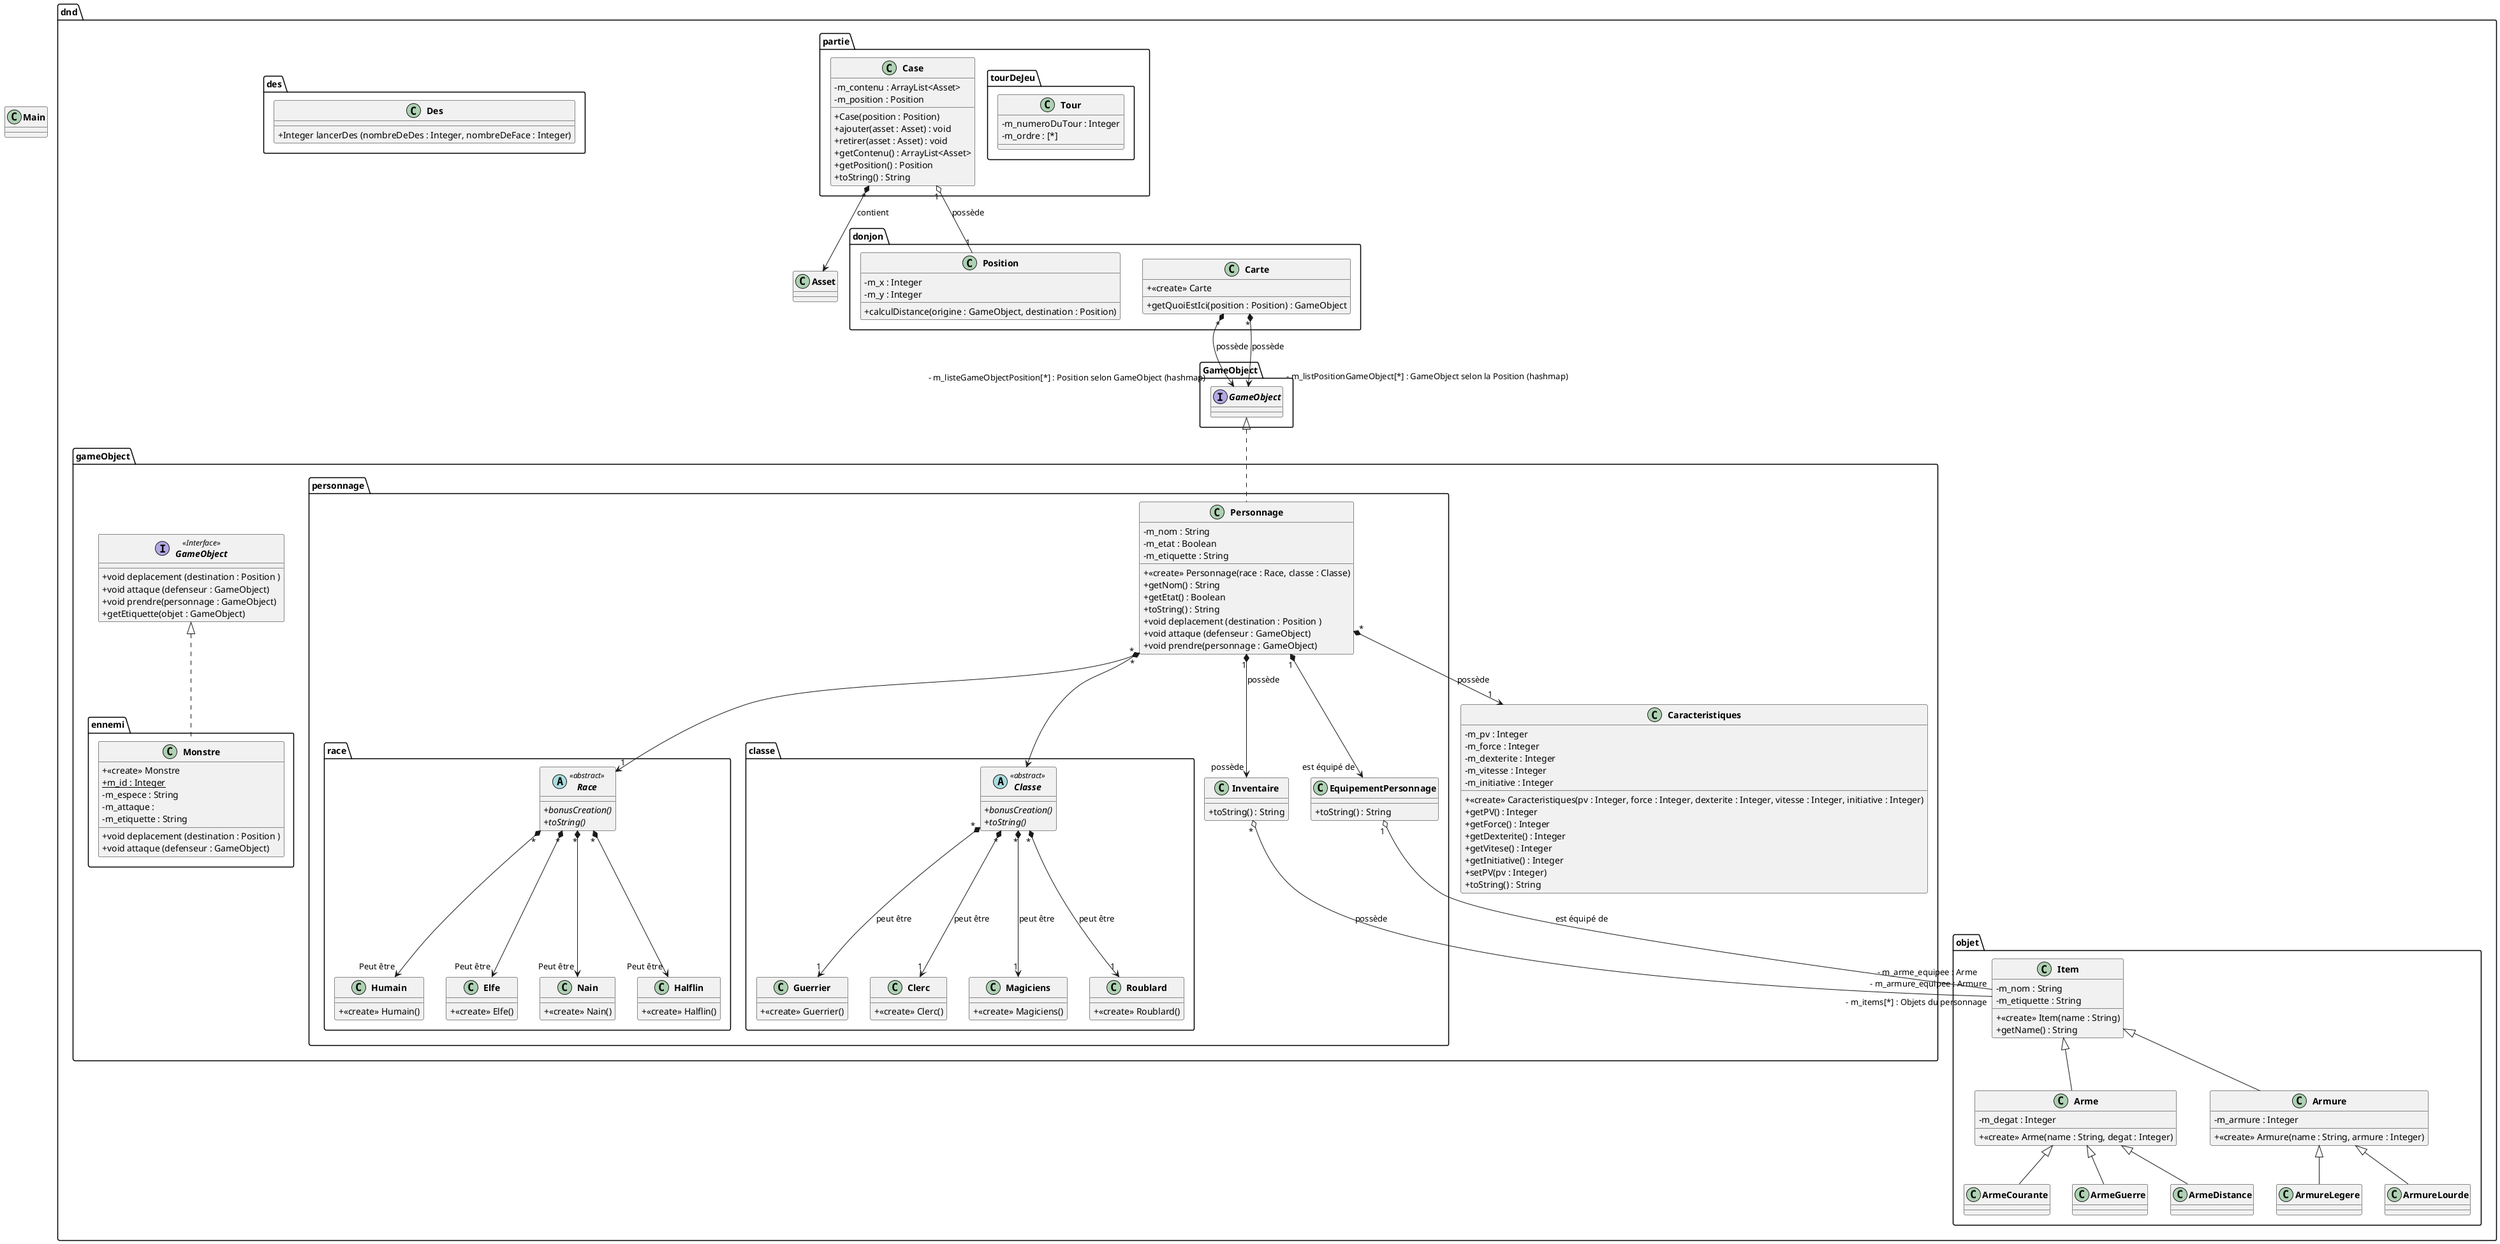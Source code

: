 @startuml

skinparam classAttributeIconSize 0
skinparam classFontStyle Bold
skinparam style strictuml hide empty members

class Main
{

}

package dnd
{
    package gameObject
    {
        interface GameObject <<Interface>>
        {
            +void deplacement (destination : Position )
            +void attaque (defenseur : GameObject)
            +void prendre(personnage : GameObject)
            +getEtiquette(objet : GameObject)
        }

        class Caracteristiques
        {
            - m_pv : Integer
            - m_force : Integer
            - m_dexterite : Integer
            - m_vitesse : Integer
            - m_initiative : Integer
            + <<create>> Caracteristiques(pv : Integer, force : Integer, dexterite : Integer, vitesse : Integer, initiative : Integer)
            + getPV() : Integer
            + getForce() : Integer
            + getDexterite() : Integer
            + getVitese() : Integer
            + getInitiative() : Integer
            + setPV(pv : Integer)
            + toString() : String
        }

        package personnage
        {
            class Personnage implements dnd.GameObject.GameObject
            {
                +<<create>> Personnage(race : Race, classe : Classe)
                - m_nom : String
                - m_etat : Boolean
                - m_etiquette : String
                + getNom() : String
                + getEtat() : Boolean
                + toString() : String
                +void deplacement (destination : Position )
                +void attaque (defenseur : GameObject)
                +void prendre(personnage : GameObject)
            }

            class Inventaire
            {
                + toString() : String
            }

            class EquipementPersonnage
            {
                + toString() : String
            }

            Personnage "*" *--> "1" race.Race
            Personnage "*" *--> classe.Classe
            Personnage "*" *--> "1" Caracteristiques : possède
            Personnage "1" *--> "est équipé de" EquipementPersonnage
            Personnage "1" *--> "possède" Inventaire : possède
            Inventaire "*" o-- "- m_items[*] : Objets du personnage" dnd.objet.Item : possède
            EquipementPersonnage "1" o-- "- m_arme_equipee : Arme\n - m_armure_equipee : Armure" dnd.objet.Item : est équipé de

            package race
            {
                abstract class Race <<abstract>>
                {
                    +{abstract} bonusCreation()
                    +{abstract} toString()
                }

                class Humain
                {
                    +<<create>> Humain()
                }

                class Elfe
                {
                    +<<create>> Elfe()
                }

                class Nain
                {
                    +<<create>> Nain()
                }

                class Halflin
                {
                    +<<create>> Halflin()
                }

                Race "*" *--> "Peut être" Humain
                Race "*" *--> "Peut être" Elfe
                Race "*" *--> "Peut être" Nain
                Race "*" *--> "Peut être" Halflin
            }

            package classe
            {
                abstract class Classe <<abstract>>
                {
                    +{abstract} bonusCreation()
                    +{abstract} toString()
                }

                class Guerrier
                {
                    +<<create>> Guerrier()
                }

                class Clerc
                {
                    +<<create>> Clerc()
                }

                class Magiciens
                {
                    +<<create>> Magiciens()
                }

                class Roublard
                {
                    +<<create>> Roublard()
                }

                Classe "*" *--> "1" Guerrier : peut être
                Classe "*" *--> "1" Clerc : peut être
                Classe "*" *--> "1" Magiciens : peut être
                Classe "*" *--> "1" Roublard : peut être
            }
        }

        package ennemi
        {
            class Monstre implements dnd.gameObject.GameObject
            {
                +<<create>> Monstre
                + {static} m_id : Integer
                - m_espece : String
                - m_attaque :
                - m_etiquette : String
                +void deplacement (destination : Position )
                +void attaque (defenseur : GameObject)
            }
        }
    }

    package objet
    {
        class Item
        {
            - m_nom : String
            - m_etiquette : String
            + <<create>> Item(name : String)
            + getName() : String
        }

        class Arme extends Item
        {
            - m_degat : Integer
            + <<create>> Arme(name : String, degat : Integer)
        }

        class Armure extends Item
        {
            - m_armure : Integer
            + <<create>> Armure(name : String, armure : Integer)
        }

        class ArmeCourante extends Arme
        {
        }

        class ArmeGuerre extends Arme
        {
        }

        class ArmeDistance extends Arme
        {
        }

        class ArmureLegere extends Armure
        {
        }

        class ArmureLourde extends Armure
        {
        }
    }

    package donjon
    {
        class Carte
        {
            +<<create>> Carte
            + getQuoiEstIci(position : Position) : GameObject
        }

        Carte "*" *--> "- m_listeGameObjectPosition[*] : Position selon GameObject (hashmap)" dnd.GameObject.GameObject : possède
        Carte "*" *--> "- m_listPositionGameObject[*] : GameObject selon la Position (hashmap)" dnd.GameObject.GameObject : possède

        class Position
        {
            -m_x : Integer
            -m_y : Integer
            +calculDistance(origine : GameObject, destination : Position)
        }
    }

    package partie
    {
        class Case
        {
            - m_contenu : ArrayList<Asset>
            - m_position : Position
            + Case(position : Position)
            + ajouter(asset : Asset) : void
            + retirer(asset : Asset) : void
            + getContenu() : ArrayList<Asset>
            + getPosition() : Position
            + toString() : String
        }

        Case "1" o-- "1" dnd.donjon.Position : possède
        Case "*" *--> dnd.Asset : contient

        package tourDeJeu
        {
            class Tour
            {
                -m_numeroDuTour : Integer
                -m_ordre : [*]
            }
        }
    }

    package des
    {
        class Des
        {
            +Integer lancerDes (nombreDeDes : Integer, nombreDeFace : Integer)
        }
    }
}

@enduml
